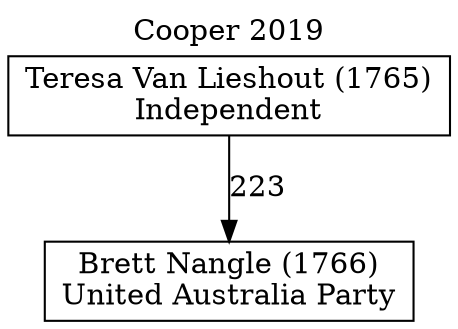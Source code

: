 // House preference flow
digraph "Brett Nangle (1766)_Cooper_2019" {
	graph [label="Cooper 2019" labelloc=t mclimit=10]
	node [shape=box]
	"Brett Nangle (1766)" [label="Brett Nangle (1766)
United Australia Party"]
	"Teresa Van Lieshout (1765)" [label="Teresa Van Lieshout (1765)
Independent"]
	"Teresa Van Lieshout (1765)" -> "Brett Nangle (1766)" [label=223]
}
